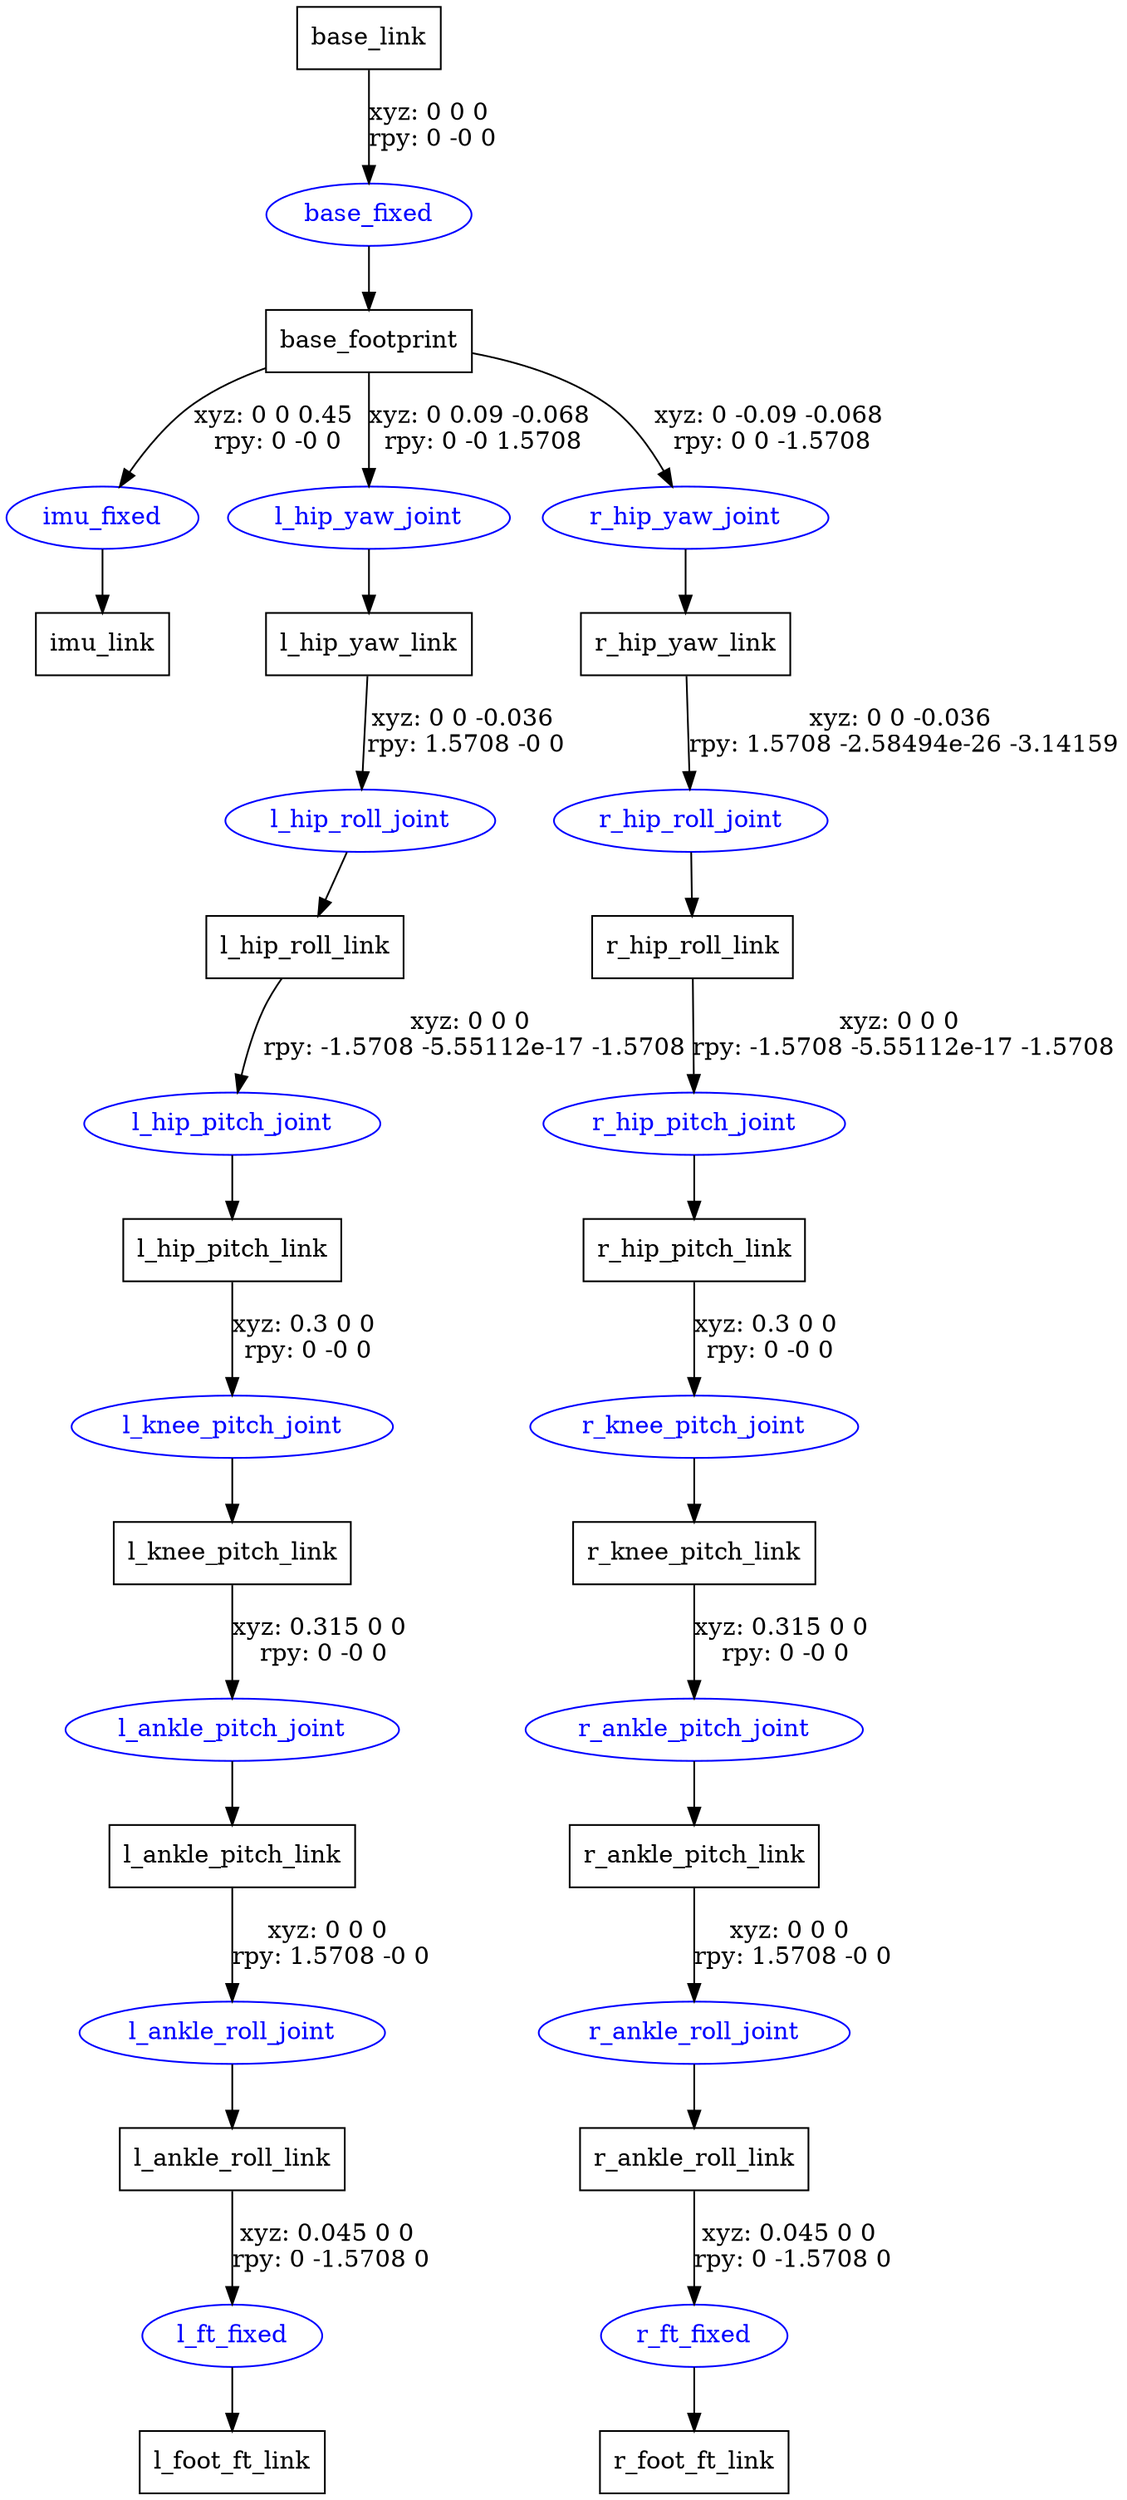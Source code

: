 digraph G {
node [shape=box];
"base_link" [label="base_link"];
"base_footprint" [label="base_footprint"];
"imu_link" [label="imu_link"];
"l_hip_yaw_link" [label="l_hip_yaw_link"];
"l_hip_roll_link" [label="l_hip_roll_link"];
"l_hip_pitch_link" [label="l_hip_pitch_link"];
"l_knee_pitch_link" [label="l_knee_pitch_link"];
"l_ankle_pitch_link" [label="l_ankle_pitch_link"];
"l_ankle_roll_link" [label="l_ankle_roll_link"];
"l_foot_ft_link" [label="l_foot_ft_link"];
"r_hip_yaw_link" [label="r_hip_yaw_link"];
"r_hip_roll_link" [label="r_hip_roll_link"];
"r_hip_pitch_link" [label="r_hip_pitch_link"];
"r_knee_pitch_link" [label="r_knee_pitch_link"];
"r_ankle_pitch_link" [label="r_ankle_pitch_link"];
"r_ankle_roll_link" [label="r_ankle_roll_link"];
"r_foot_ft_link" [label="r_foot_ft_link"];
node [shape=ellipse, color=blue, fontcolor=blue];
"base_link" -> "base_fixed" [label="xyz: 0 0 0 \nrpy: 0 -0 0"]
"base_fixed" -> "base_footprint"
"base_footprint" -> "imu_fixed" [label="xyz: 0 0 0.45 \nrpy: 0 -0 0"]
"imu_fixed" -> "imu_link"
"base_footprint" -> "l_hip_yaw_joint" [label="xyz: 0 0.09 -0.068 \nrpy: 0 -0 1.5708"]
"l_hip_yaw_joint" -> "l_hip_yaw_link"
"l_hip_yaw_link" -> "l_hip_roll_joint" [label="xyz: 0 0 -0.036 \nrpy: 1.5708 -0 0"]
"l_hip_roll_joint" -> "l_hip_roll_link"
"l_hip_roll_link" -> "l_hip_pitch_joint" [label="xyz: 0 0 0 \nrpy: -1.5708 -5.55112e-17 -1.5708"]
"l_hip_pitch_joint" -> "l_hip_pitch_link"
"l_hip_pitch_link" -> "l_knee_pitch_joint" [label="xyz: 0.3 0 0 \nrpy: 0 -0 0"]
"l_knee_pitch_joint" -> "l_knee_pitch_link"
"l_knee_pitch_link" -> "l_ankle_pitch_joint" [label="xyz: 0.315 0 0 \nrpy: 0 -0 0"]
"l_ankle_pitch_joint" -> "l_ankle_pitch_link"
"l_ankle_pitch_link" -> "l_ankle_roll_joint" [label="xyz: 0 0 0 \nrpy: 1.5708 -0 0"]
"l_ankle_roll_joint" -> "l_ankle_roll_link"
"l_ankle_roll_link" -> "l_ft_fixed" [label="xyz: 0.045 0 0 \nrpy: 0 -1.5708 0"]
"l_ft_fixed" -> "l_foot_ft_link"
"base_footprint" -> "r_hip_yaw_joint" [label="xyz: 0 -0.09 -0.068 \nrpy: 0 0 -1.5708"]
"r_hip_yaw_joint" -> "r_hip_yaw_link"
"r_hip_yaw_link" -> "r_hip_roll_joint" [label="xyz: 0 0 -0.036 \nrpy: 1.5708 -2.58494e-26 -3.14159"]
"r_hip_roll_joint" -> "r_hip_roll_link"
"r_hip_roll_link" -> "r_hip_pitch_joint" [label="xyz: 0 0 0 \nrpy: -1.5708 -5.55112e-17 -1.5708"]
"r_hip_pitch_joint" -> "r_hip_pitch_link"
"r_hip_pitch_link" -> "r_knee_pitch_joint" [label="xyz: 0.3 0 0 \nrpy: 0 -0 0"]
"r_knee_pitch_joint" -> "r_knee_pitch_link"
"r_knee_pitch_link" -> "r_ankle_pitch_joint" [label="xyz: 0.315 0 0 \nrpy: 0 -0 0"]
"r_ankle_pitch_joint" -> "r_ankle_pitch_link"
"r_ankle_pitch_link" -> "r_ankle_roll_joint" [label="xyz: 0 0 0 \nrpy: 1.5708 -0 0"]
"r_ankle_roll_joint" -> "r_ankle_roll_link"
"r_ankle_roll_link" -> "r_ft_fixed" [label="xyz: 0.045 0 0 \nrpy: 0 -1.5708 0"]
"r_ft_fixed" -> "r_foot_ft_link"
}
